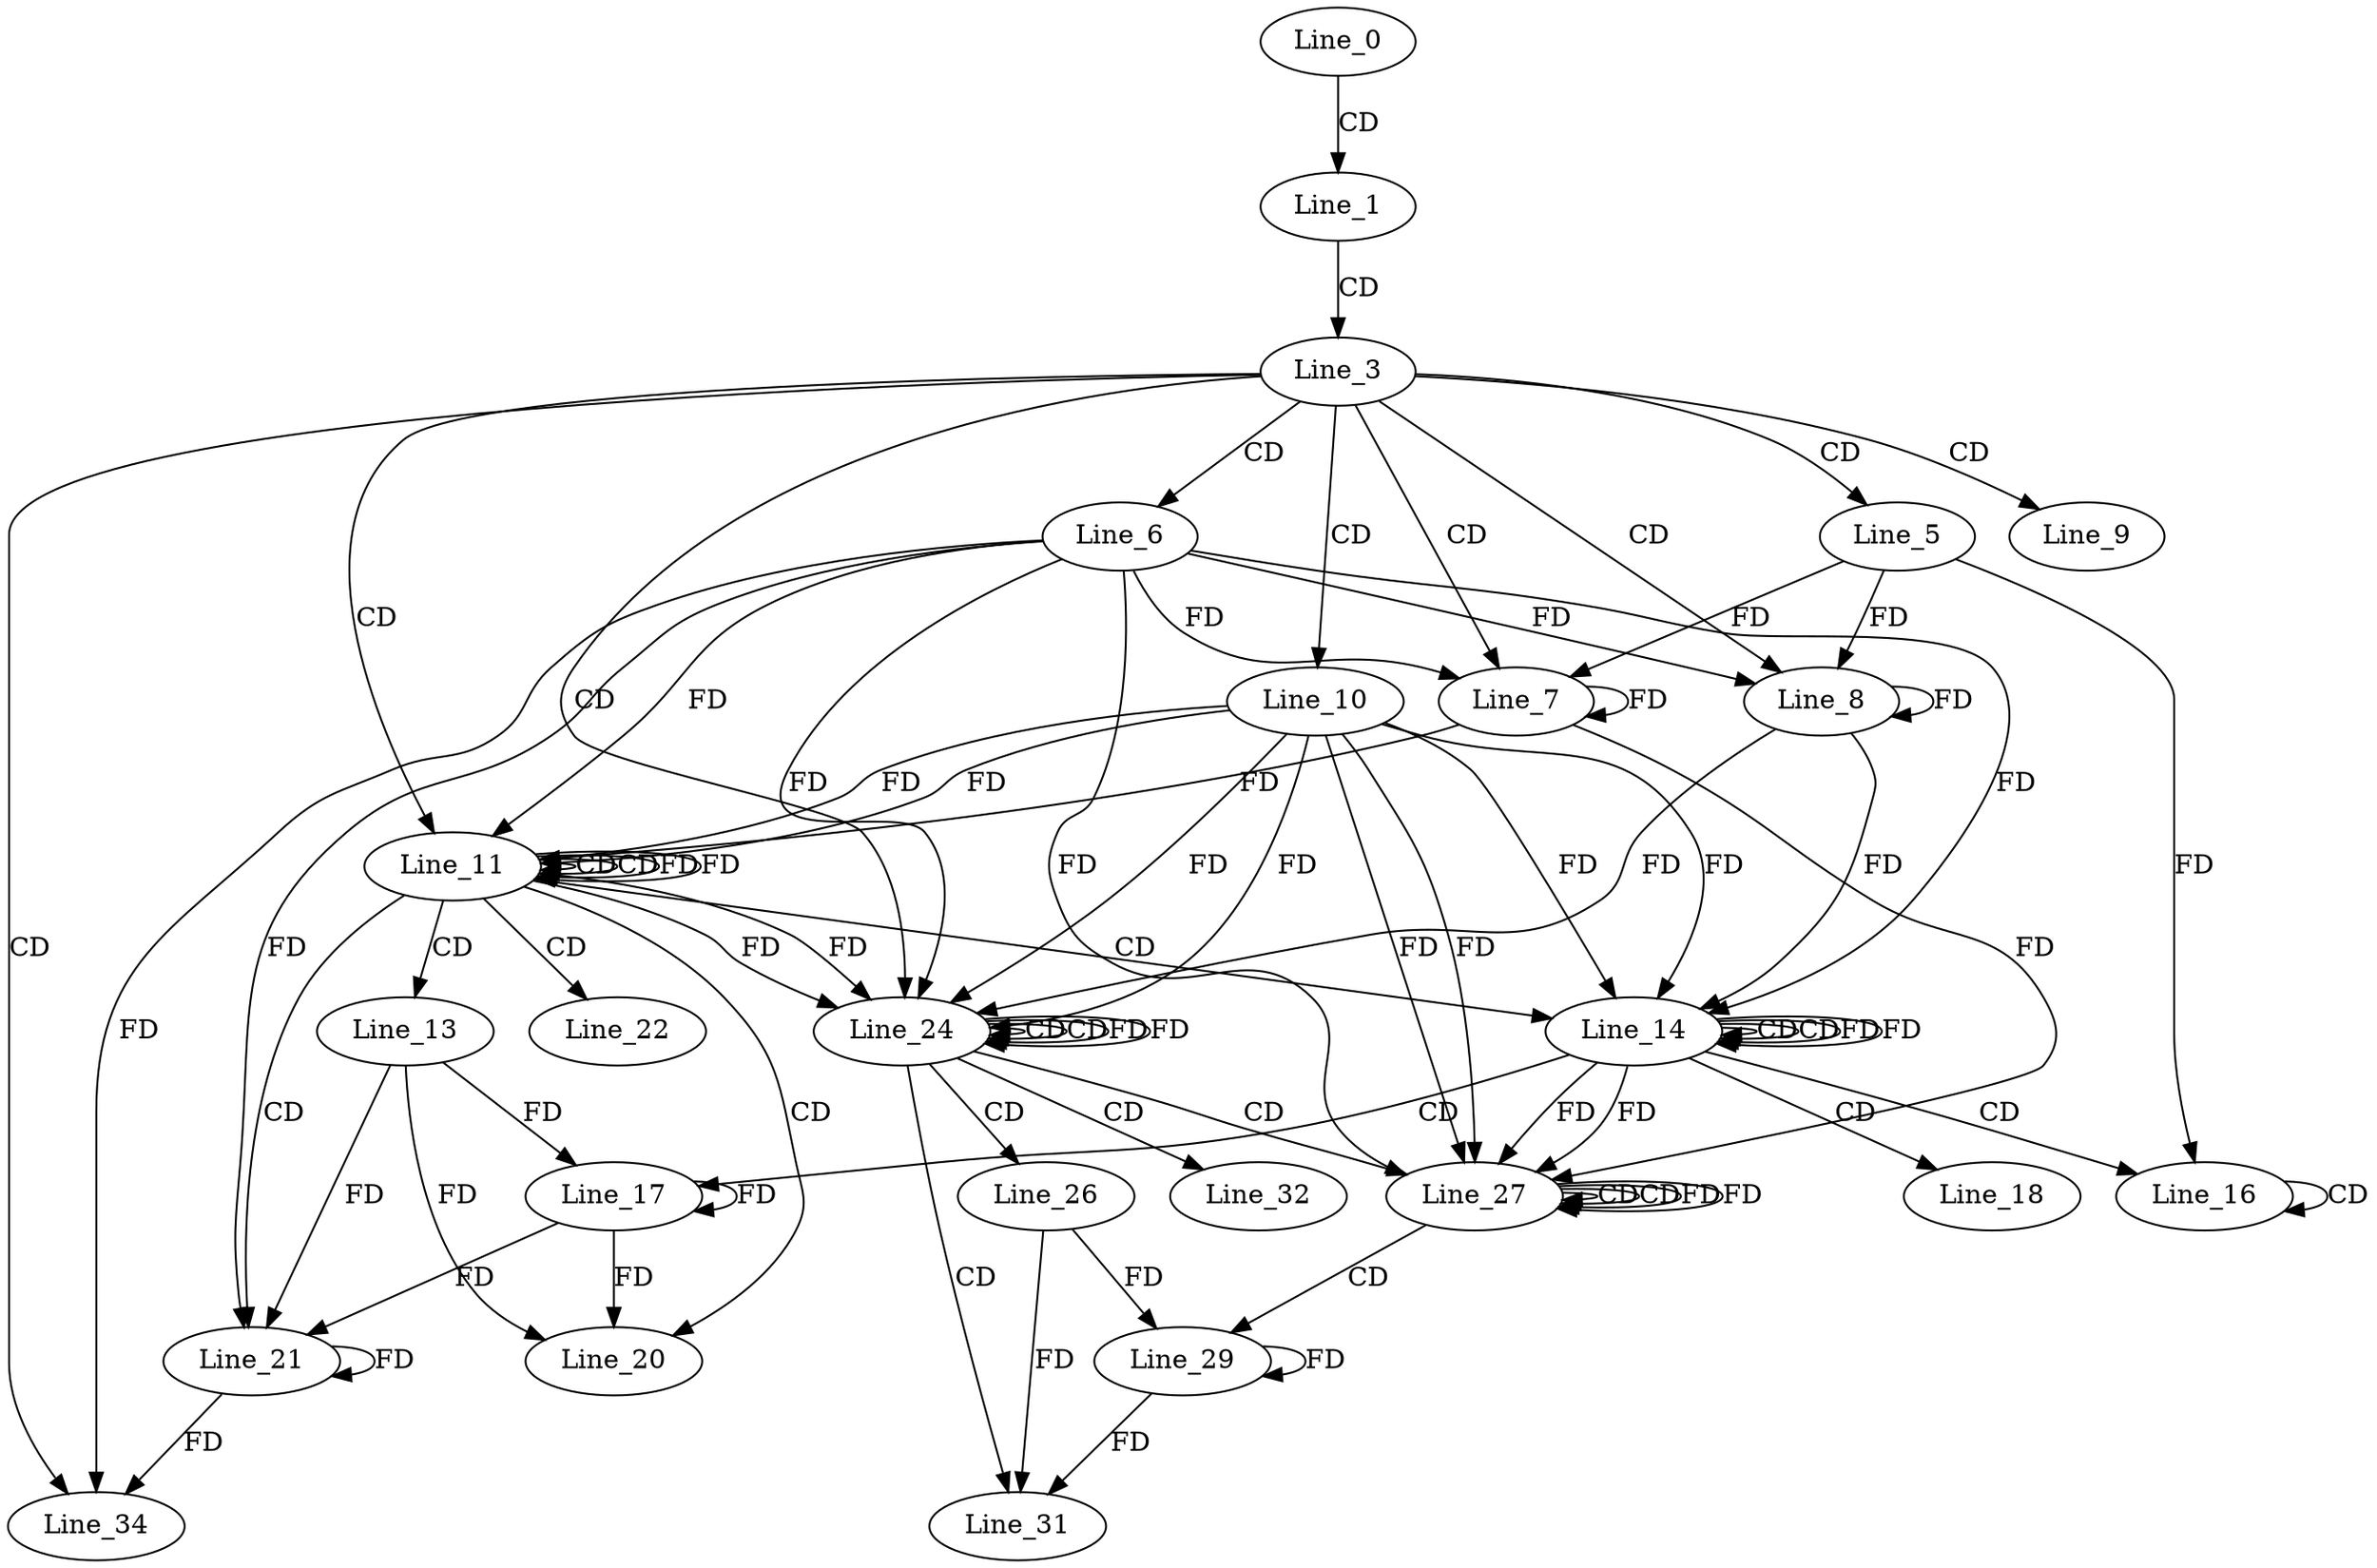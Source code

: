 digraph G {
  Line_0;
  Line_1;
  Line_3;
  Line_5;
  Line_6;
  Line_7;
  Line_7;
  Line_8;
  Line_8;
  Line_9;
  Line_10;
  Line_11;
  Line_11;
  Line_11;
  Line_13;
  Line_14;
  Line_14;
  Line_14;
  Line_16;
  Line_16;
  Line_17;
  Line_18;
  Line_20;
  Line_21;
  Line_22;
  Line_24;
  Line_24;
  Line_24;
  Line_26;
  Line_27;
  Line_27;
  Line_27;
  Line_29;
  Line_31;
  Line_32;
  Line_34;
  Line_0 -> Line_1 [ label="CD" ];
  Line_1 -> Line_3 [ label="CD" ];
  Line_3 -> Line_5 [ label="CD" ];
  Line_3 -> Line_6 [ label="CD" ];
  Line_3 -> Line_7 [ label="CD" ];
  Line_6 -> Line_7 [ label="FD" ];
  Line_7 -> Line_7 [ label="FD" ];
  Line_5 -> Line_7 [ label="FD" ];
  Line_3 -> Line_8 [ label="CD" ];
  Line_6 -> Line_8 [ label="FD" ];
  Line_8 -> Line_8 [ label="FD" ];
  Line_5 -> Line_8 [ label="FD" ];
  Line_3 -> Line_9 [ label="CD" ];
  Line_3 -> Line_10 [ label="CD" ];
  Line_3 -> Line_11 [ label="CD" ];
  Line_11 -> Line_11 [ label="CD" ];
  Line_10 -> Line_11 [ label="FD" ];
  Line_6 -> Line_11 [ label="FD" ];
  Line_7 -> Line_11 [ label="FD" ];
  Line_11 -> Line_11 [ label="CD" ];
  Line_11 -> Line_11 [ label="FD" ];
  Line_10 -> Line_11 [ label="FD" ];
  Line_11 -> Line_13 [ label="CD" ];
  Line_11 -> Line_14 [ label="CD" ];
  Line_14 -> Line_14 [ label="CD" ];
  Line_10 -> Line_14 [ label="FD" ];
  Line_6 -> Line_14 [ label="FD" ];
  Line_8 -> Line_14 [ label="FD" ];
  Line_14 -> Line_14 [ label="CD" ];
  Line_14 -> Line_14 [ label="FD" ];
  Line_10 -> Line_14 [ label="FD" ];
  Line_14 -> Line_16 [ label="CD" ];
  Line_16 -> Line_16 [ label="CD" ];
  Line_5 -> Line_16 [ label="FD" ];
  Line_14 -> Line_17 [ label="CD" ];
  Line_17 -> Line_17 [ label="FD" ];
  Line_13 -> Line_17 [ label="FD" ];
  Line_14 -> Line_18 [ label="CD" ];
  Line_11 -> Line_20 [ label="CD" ];
  Line_17 -> Line_20 [ label="FD" ];
  Line_13 -> Line_20 [ label="FD" ];
  Line_11 -> Line_21 [ label="CD" ];
  Line_21 -> Line_21 [ label="FD" ];
  Line_6 -> Line_21 [ label="FD" ];
  Line_17 -> Line_21 [ label="FD" ];
  Line_13 -> Line_21 [ label="FD" ];
  Line_11 -> Line_22 [ label="CD" ];
  Line_3 -> Line_24 [ label="CD" ];
  Line_24 -> Line_24 [ label="CD" ];
  Line_11 -> Line_24 [ label="FD" ];
  Line_10 -> Line_24 [ label="FD" ];
  Line_6 -> Line_24 [ label="FD" ];
  Line_8 -> Line_24 [ label="FD" ];
  Line_24 -> Line_24 [ label="CD" ];
  Line_24 -> Line_24 [ label="FD" ];
  Line_11 -> Line_24 [ label="FD" ];
  Line_10 -> Line_24 [ label="FD" ];
  Line_24 -> Line_26 [ label="CD" ];
  Line_24 -> Line_27 [ label="CD" ];
  Line_27 -> Line_27 [ label="CD" ];
  Line_14 -> Line_27 [ label="FD" ];
  Line_10 -> Line_27 [ label="FD" ];
  Line_6 -> Line_27 [ label="FD" ];
  Line_7 -> Line_27 [ label="FD" ];
  Line_27 -> Line_27 [ label="CD" ];
  Line_27 -> Line_27 [ label="FD" ];
  Line_14 -> Line_27 [ label="FD" ];
  Line_10 -> Line_27 [ label="FD" ];
  Line_27 -> Line_29 [ label="CD" ];
  Line_29 -> Line_29 [ label="FD" ];
  Line_26 -> Line_29 [ label="FD" ];
  Line_24 -> Line_31 [ label="CD" ];
  Line_29 -> Line_31 [ label="FD" ];
  Line_26 -> Line_31 [ label="FD" ];
  Line_24 -> Line_32 [ label="CD" ];
  Line_3 -> Line_34 [ label="CD" ];
  Line_21 -> Line_34 [ label="FD" ];
  Line_6 -> Line_34 [ label="FD" ];
  Line_11 -> Line_11 [ label="FD" ];
  Line_14 -> Line_14 [ label="FD" ];
  Line_24 -> Line_24 [ label="FD" ];
  Line_27 -> Line_27 [ label="FD" ];
}

